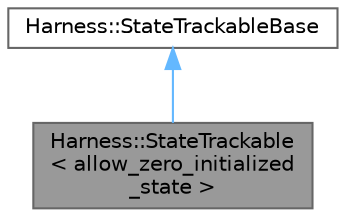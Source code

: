 digraph "Harness::StateTrackable&lt; allow_zero_initialized_state &gt;"
{
 // LATEX_PDF_SIZE
  bgcolor="transparent";
  edge [fontname=Helvetica,fontsize=10,labelfontname=Helvetica,labelfontsize=10];
  node [fontname=Helvetica,fontsize=10,shape=box,height=0.2,width=0.4];
  Node1 [id="Node000001",label="Harness::StateTrackable\l\< allow_zero_initialized\l_state \>",height=0.2,width=0.4,color="gray40", fillcolor="grey60", style="filled", fontcolor="black",tooltip=" "];
  Node2 -> Node1 [id="edge1_Node000001_Node000002",dir="back",color="steelblue1",style="solid",tooltip=" "];
  Node2 [id="Node000002",label="Harness::StateTrackableBase",height=0.2,width=0.4,color="gray40", fillcolor="white", style="filled",URL="$struct_harness_1_1_state_trackable_base.html",tooltip=" "];
}
